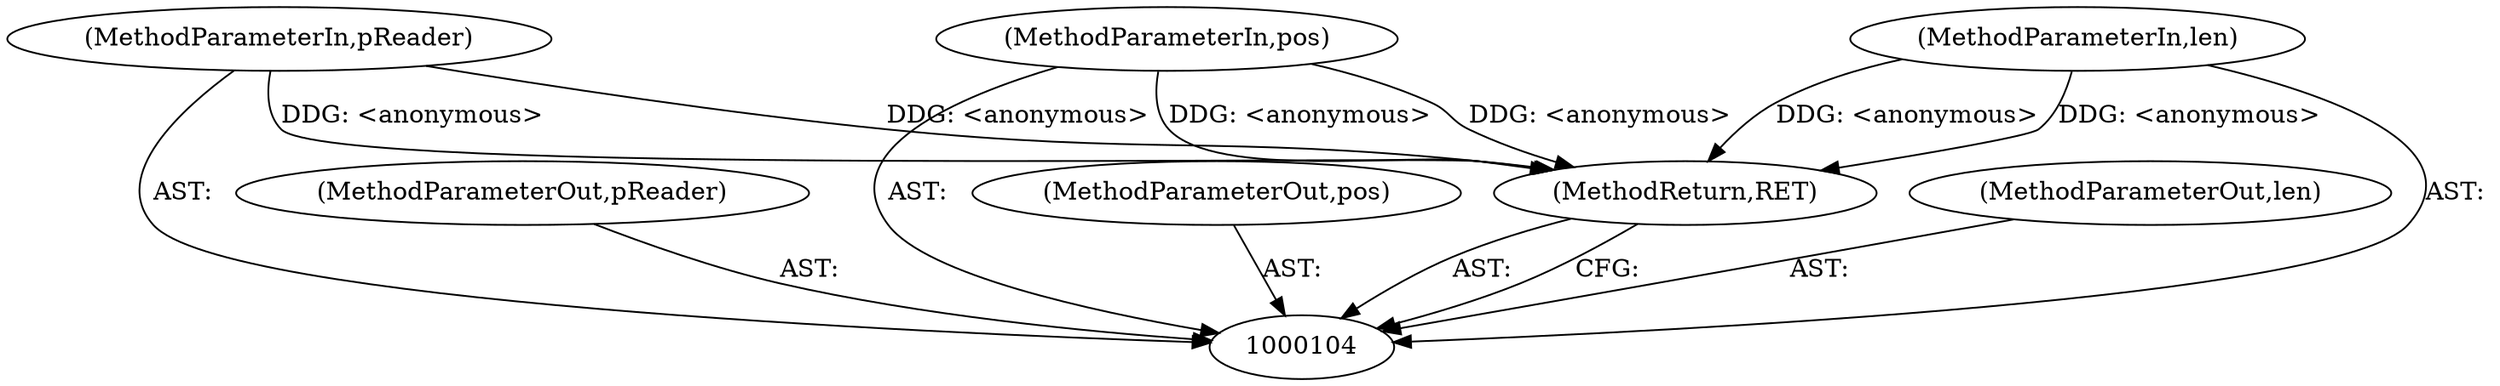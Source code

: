 digraph "0_Android_04839626ed859623901ebd3a5fd483982186b59d_186" {
"1000105" [label="(MethodParameterIn,pReader)"];
"1000122" [label="(MethodParameterOut,pReader)"];
"1000106" [label="(MethodParameterIn,pos)"];
"1000123" [label="(MethodParameterOut,pos)"];
"1000107" [label="(MethodParameterIn,len)"];
"1000124" [label="(MethodParameterOut,len)"];
"1000109" [label="(MethodReturn,RET)"];
"1000105" -> "1000104"  [label="AST: "];
"1000105" -> "1000109"  [label="DDG: <anonymous>"];
"1000122" -> "1000104"  [label="AST: "];
"1000106" -> "1000104"  [label="AST: "];
"1000106" -> "1000109"  [label="DDG: <anonymous>"];
"1000123" -> "1000104"  [label="AST: "];
"1000107" -> "1000104"  [label="AST: "];
"1000107" -> "1000109"  [label="DDG: <anonymous>"];
"1000124" -> "1000104"  [label="AST: "];
"1000109" -> "1000104"  [label="AST: "];
"1000109" -> "1000104"  [label="CFG: "];
"1000107" -> "1000109"  [label="DDG: <anonymous>"];
"1000106" -> "1000109"  [label="DDG: <anonymous>"];
"1000105" -> "1000109"  [label="DDG: <anonymous>"];
}

